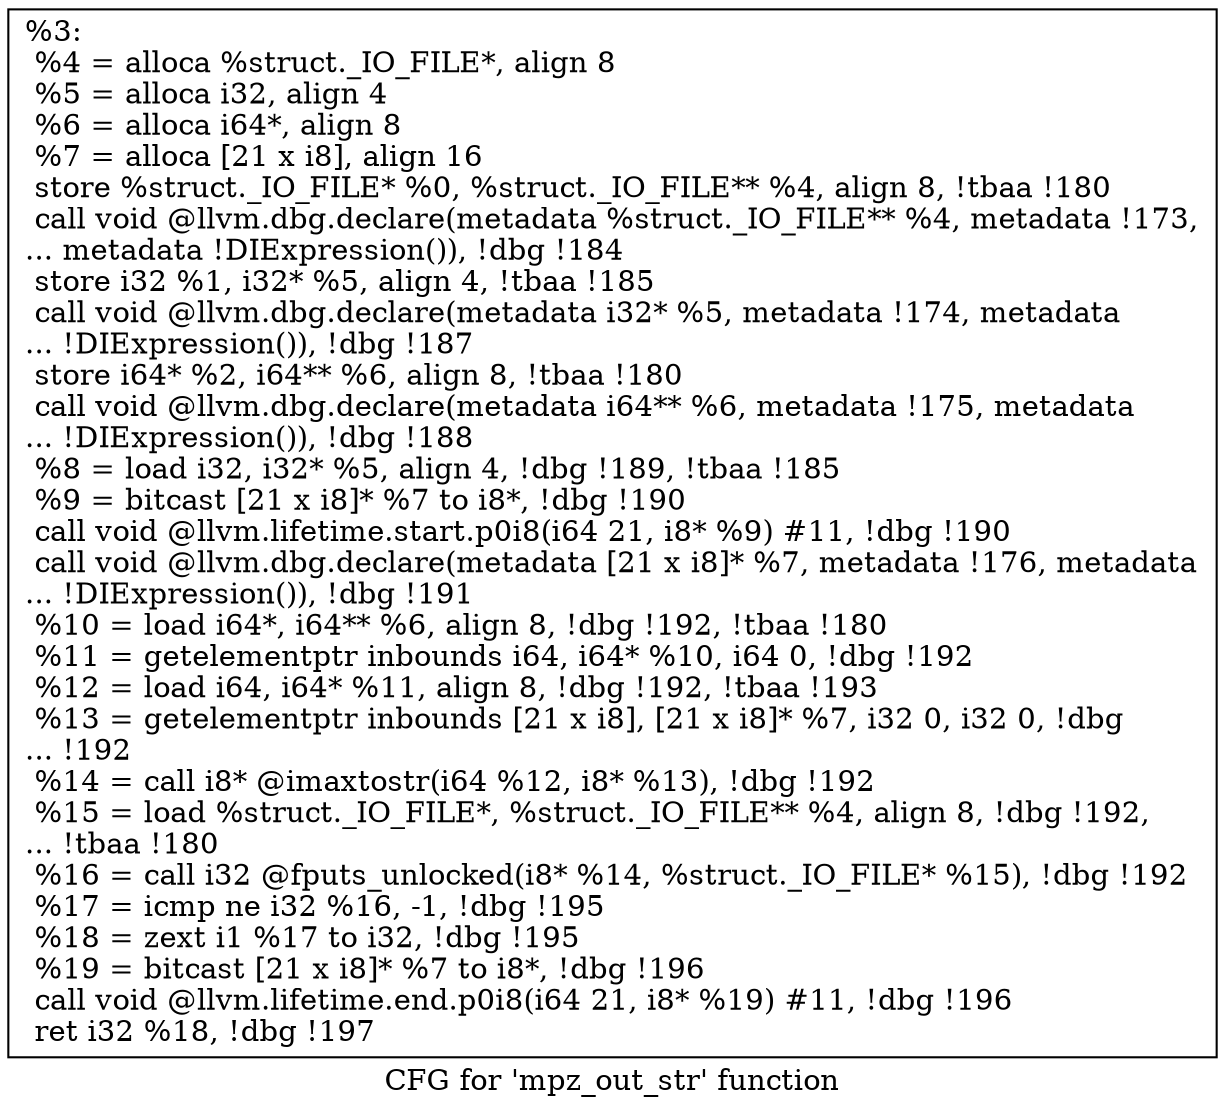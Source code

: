 digraph "CFG for 'mpz_out_str' function" {
	label="CFG for 'mpz_out_str' function";

	Node0x237cb30 [shape=record,label="{%3:\l  %4 = alloca %struct._IO_FILE*, align 8\l  %5 = alloca i32, align 4\l  %6 = alloca i64*, align 8\l  %7 = alloca [21 x i8], align 16\l  store %struct._IO_FILE* %0, %struct._IO_FILE** %4, align 8, !tbaa !180\l  call void @llvm.dbg.declare(metadata %struct._IO_FILE** %4, metadata !173,\l... metadata !DIExpression()), !dbg !184\l  store i32 %1, i32* %5, align 4, !tbaa !185\l  call void @llvm.dbg.declare(metadata i32* %5, metadata !174, metadata\l... !DIExpression()), !dbg !187\l  store i64* %2, i64** %6, align 8, !tbaa !180\l  call void @llvm.dbg.declare(metadata i64** %6, metadata !175, metadata\l... !DIExpression()), !dbg !188\l  %8 = load i32, i32* %5, align 4, !dbg !189, !tbaa !185\l  %9 = bitcast [21 x i8]* %7 to i8*, !dbg !190\l  call void @llvm.lifetime.start.p0i8(i64 21, i8* %9) #11, !dbg !190\l  call void @llvm.dbg.declare(metadata [21 x i8]* %7, metadata !176, metadata\l... !DIExpression()), !dbg !191\l  %10 = load i64*, i64** %6, align 8, !dbg !192, !tbaa !180\l  %11 = getelementptr inbounds i64, i64* %10, i64 0, !dbg !192\l  %12 = load i64, i64* %11, align 8, !dbg !192, !tbaa !193\l  %13 = getelementptr inbounds [21 x i8], [21 x i8]* %7, i32 0, i32 0, !dbg\l... !192\l  %14 = call i8* @imaxtostr(i64 %12, i8* %13), !dbg !192\l  %15 = load %struct._IO_FILE*, %struct._IO_FILE** %4, align 8, !dbg !192,\l... !tbaa !180\l  %16 = call i32 @fputs_unlocked(i8* %14, %struct._IO_FILE* %15), !dbg !192\l  %17 = icmp ne i32 %16, -1, !dbg !195\l  %18 = zext i1 %17 to i32, !dbg !195\l  %19 = bitcast [21 x i8]* %7 to i8*, !dbg !196\l  call void @llvm.lifetime.end.p0i8(i64 21, i8* %19) #11, !dbg !196\l  ret i32 %18, !dbg !197\l}"];
}
